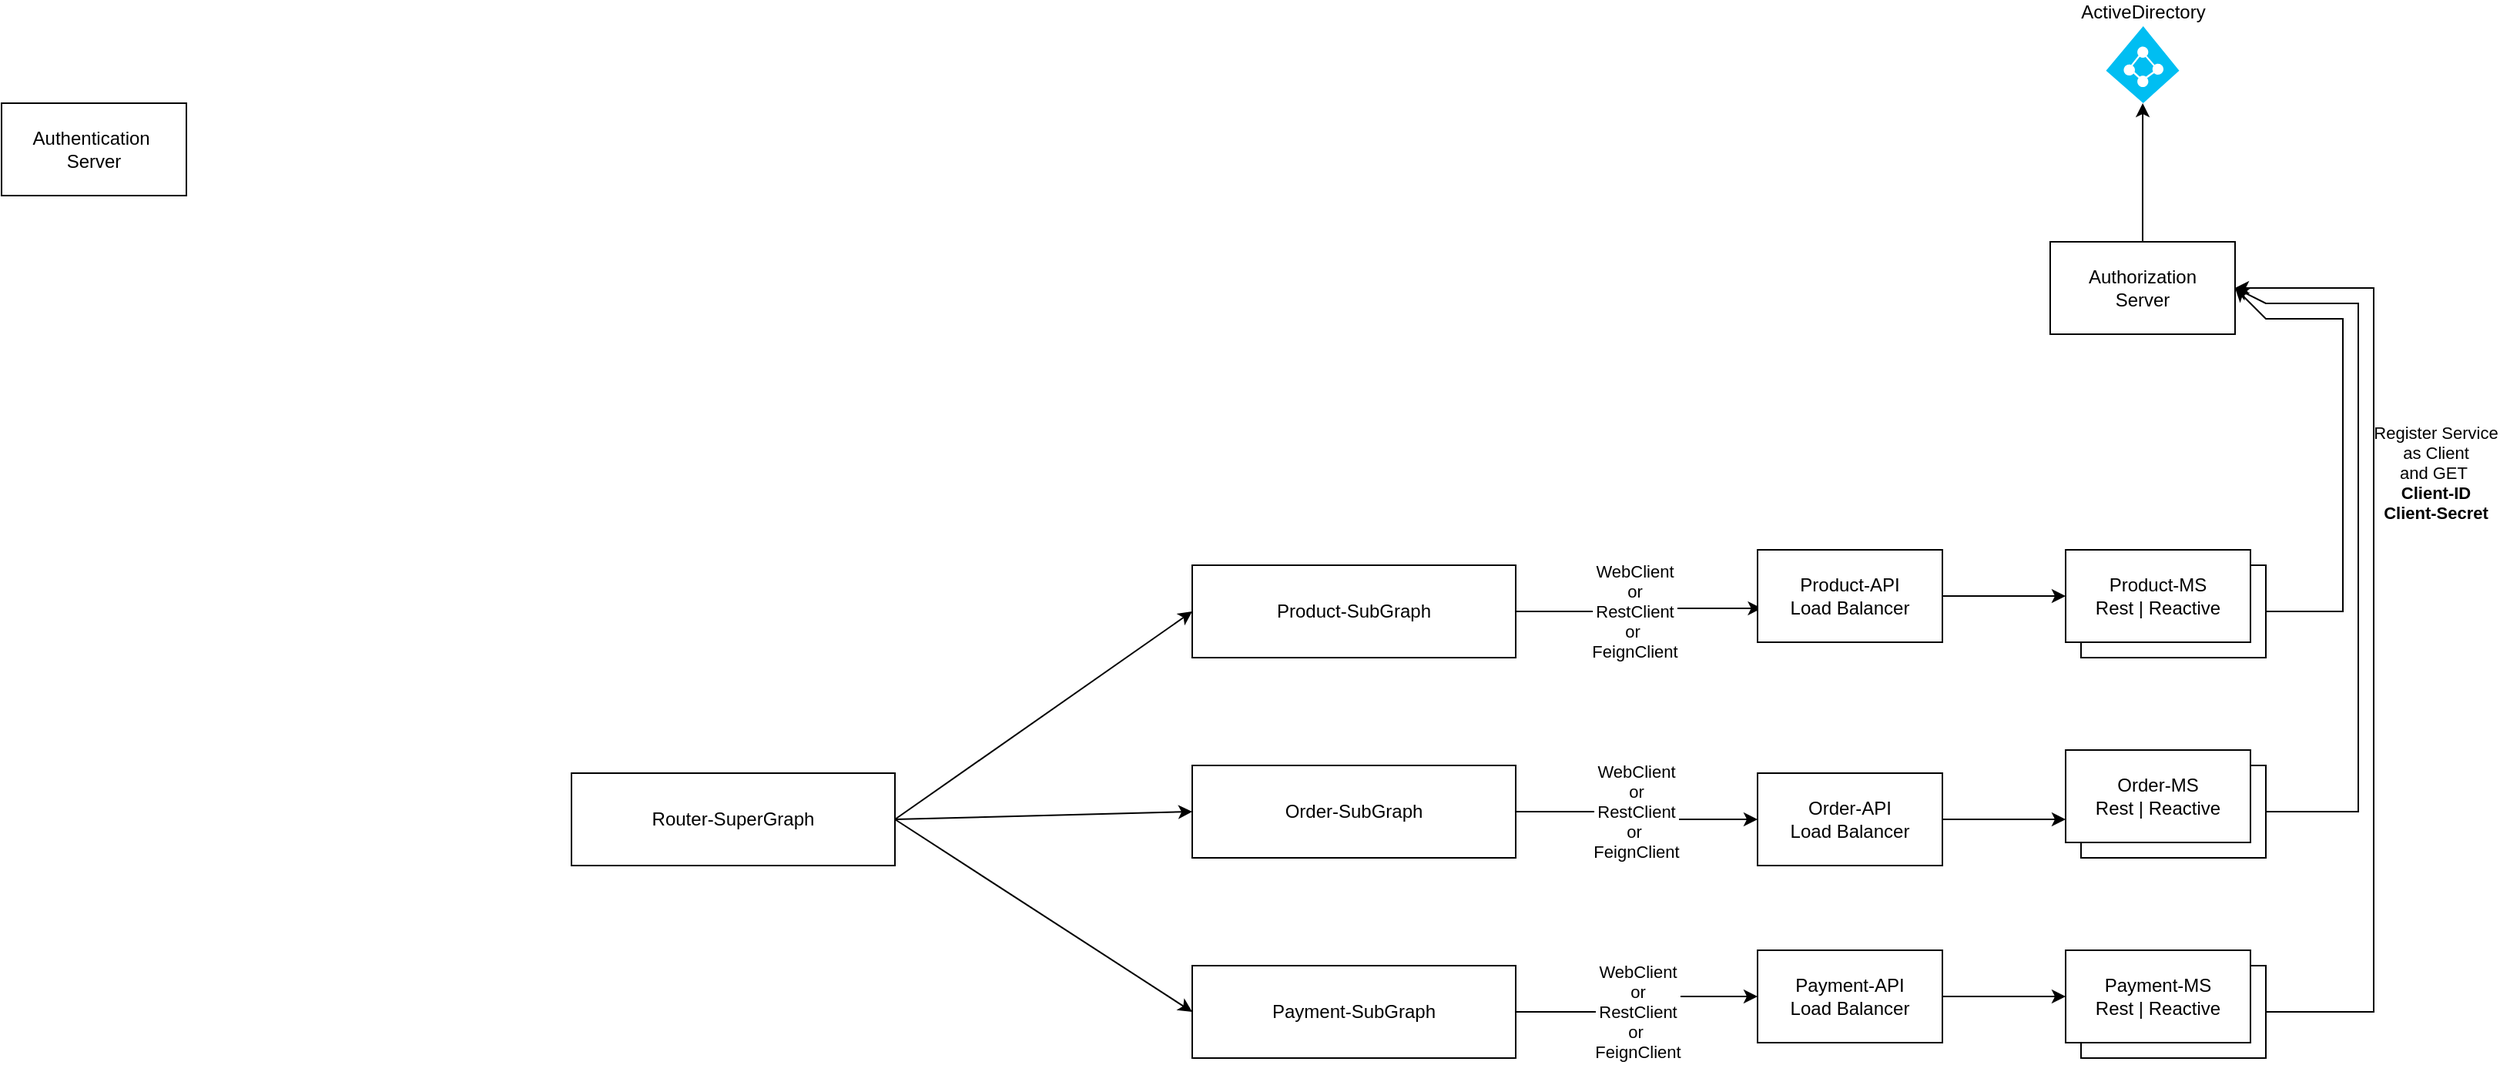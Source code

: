 <mxfile version="27.2.0">
  <diagram name="Page-1" id="CBk7roLamCVoZusPBPZk">
    <mxGraphModel dx="2587" dy="1978" grid="1" gridSize="10" guides="1" tooltips="1" connect="1" arrows="1" fold="1" page="1" pageScale="1" pageWidth="850" pageHeight="1100" math="0" shadow="0">
      <root>
        <mxCell id="0" />
        <mxCell id="1" parent="0" />
        <mxCell id="xhv_hJWSGgYIQjWlP3cV-11" style="edgeStyle=orthogonalEdgeStyle;rounded=0;orthogonalLoop=1;jettySize=auto;html=1;" parent="1" source="xhv_hJWSGgYIQjWlP3cV-1" target="xhv_hJWSGgYIQjWlP3cV-10" edge="1">
          <mxGeometry relative="1" as="geometry" />
        </mxCell>
        <mxCell id="xhv_hJWSGgYIQjWlP3cV-1" value="Authorization&lt;div&gt;Server&lt;/div&gt;" style="rounded=0;whiteSpace=wrap;html=1;" parent="1" vertex="1">
          <mxGeometry x="710" y="40" width="120" height="60" as="geometry" />
        </mxCell>
        <mxCell id="xhv_hJWSGgYIQjWlP3cV-2" value="Authentication&amp;nbsp;&lt;div&gt;Server&lt;/div&gt;" style="rounded=0;whiteSpace=wrap;html=1;" parent="1" vertex="1">
          <mxGeometry x="-620" y="-50" width="120" height="60" as="geometry" />
        </mxCell>
        <mxCell id="xhv_hJWSGgYIQjWlP3cV-4" value="Order-MS&lt;br&gt;Rest | Reactive" style="rounded=0;whiteSpace=wrap;html=1;" parent="1" vertex="1">
          <mxGeometry x="730" y="380" width="120" height="60" as="geometry" />
        </mxCell>
        <mxCell id="xhv_hJWSGgYIQjWlP3cV-5" value="Payment-MS&lt;br&gt;Rest | Reactive" style="rounded=0;whiteSpace=wrap;html=1;" parent="1" vertex="1">
          <mxGeometry x="730" y="510" width="120" height="60" as="geometry" />
        </mxCell>
        <mxCell id="xhv_hJWSGgYIQjWlP3cV-6" value="" style="endArrow=classic;html=1;rounded=0;exitX=1;exitY=0.5;exitDx=0;exitDy=0;entryX=1;entryY=0.5;entryDx=0;entryDy=0;" parent="1" source="xhv_hJWSGgYIQjWlP3cV-3" target="xhv_hJWSGgYIQjWlP3cV-1" edge="1">
          <mxGeometry width="50" height="50" relative="1" as="geometry">
            <mxPoint x="640" y="210" as="sourcePoint" />
            <mxPoint x="690" y="160" as="targetPoint" />
            <Array as="points">
              <mxPoint x="900" y="280" />
              <mxPoint x="900" y="90" />
              <mxPoint x="850" y="90" />
            </Array>
          </mxGeometry>
        </mxCell>
        <mxCell id="xhv_hJWSGgYIQjWlP3cV-9" value="Register Service&lt;div&gt;as&amp;nbsp;&lt;span style=&quot;background-color: light-dark(#ffffff, var(--ge-dark-color, #121212)); color: light-dark(rgb(0, 0, 0), rgb(255, 255, 255));&quot;&gt;Client&lt;/span&gt;&lt;/div&gt;&lt;div&gt;and GET&amp;nbsp;&lt;/div&gt;&lt;div&gt;&lt;b&gt;Client-ID&lt;/b&gt;&lt;/div&gt;&lt;div&gt;&lt;b&gt;Client-Secret&lt;/b&gt;&lt;/div&gt;" style="edgeLabel;html=1;align=center;verticalAlign=middle;resizable=0;points=[];" parent="xhv_hJWSGgYIQjWlP3cV-6" vertex="1" connectable="0">
          <mxGeometry x="-0.088" relative="1" as="geometry">
            <mxPoint x="60" y="5" as="offset" />
          </mxGeometry>
        </mxCell>
        <mxCell id="xhv_hJWSGgYIQjWlP3cV-8" value="" style="endArrow=classic;html=1;rounded=0;exitX=1;exitY=0.5;exitDx=0;exitDy=0;entryX=1;entryY=0.5;entryDx=0;entryDy=0;" parent="1" source="xhv_hJWSGgYIQjWlP3cV-4" target="xhv_hJWSGgYIQjWlP3cV-1" edge="1">
          <mxGeometry width="50" height="50" relative="1" as="geometry">
            <mxPoint x="793" y="316" as="sourcePoint" />
            <mxPoint x="790" y="180" as="targetPoint" />
            <Array as="points">
              <mxPoint x="910" y="410" />
              <mxPoint x="910" y="80" />
              <mxPoint x="850" y="80" />
            </Array>
          </mxGeometry>
        </mxCell>
        <mxCell id="xhv_hJWSGgYIQjWlP3cV-10" value="ActiveDirectory" style="verticalLabelPosition=top;html=1;verticalAlign=bottom;align=center;strokeColor=none;fillColor=#00BEF2;shape=mxgraph.azure.azure_active_directory;labelPosition=center;" parent="1" vertex="1">
          <mxGeometry x="746.25" y="-100" width="47.5" height="50" as="geometry" />
        </mxCell>
        <mxCell id="axnlmVdyYYH2qkqb2qAq-1" value="" style="endArrow=classic;html=1;rounded=0;exitX=1;exitY=0.5;exitDx=0;exitDy=0;entryX=1;entryY=0.5;entryDx=0;entryDy=0;" edge="1" parent="1" source="xhv_hJWSGgYIQjWlP3cV-5" target="xhv_hJWSGgYIQjWlP3cV-1">
          <mxGeometry width="50" height="50" relative="1" as="geometry">
            <mxPoint x="790" y="510" as="sourcePoint" />
            <mxPoint x="790" y="100" as="targetPoint" />
            <Array as="points">
              <mxPoint x="920" y="540" />
              <mxPoint x="920" y="70" />
            </Array>
          </mxGeometry>
        </mxCell>
        <mxCell id="xhv_hJWSGgYIQjWlP3cV-3" value="Product-MS&lt;br&gt;Rest | Reactive" style="rounded=0;whiteSpace=wrap;html=1;" parent="1" vertex="1">
          <mxGeometry x="730" y="250" width="120" height="60" as="geometry" />
        </mxCell>
        <mxCell id="axnlmVdyYYH2qkqb2qAq-8" style="edgeStyle=orthogonalEdgeStyle;rounded=0;orthogonalLoop=1;jettySize=auto;html=1;entryX=0.023;entryY=0.633;entryDx=0;entryDy=0;entryPerimeter=0;" edge="1" parent="1" source="axnlmVdyYYH2qkqb2qAq-2" target="axnlmVdyYYH2qkqb2qAq-19">
          <mxGeometry relative="1" as="geometry">
            <mxPoint x="370" y="150" as="targetPoint" />
          </mxGeometry>
        </mxCell>
        <mxCell id="axnlmVdyYYH2qkqb2qAq-9" value="WebClient&lt;div&gt;or&lt;/div&gt;&lt;div&gt;RestClient&lt;/div&gt;&lt;div&gt;or&amp;nbsp;&lt;/div&gt;&lt;div&gt;Feign&lt;span style=&quot;background-color: light-dark(#ffffff, var(--ge-dark-color, #121212)); color: light-dark(rgb(0, 0, 0), rgb(255, 255, 255));&quot;&gt;Client&lt;/span&gt;&lt;/div&gt;" style="edgeLabel;html=1;align=center;verticalAlign=middle;resizable=0;points=[];" vertex="1" connectable="0" parent="axnlmVdyYYH2qkqb2qAq-8">
          <mxGeometry x="-0.231" y="1" relative="1" as="geometry">
            <mxPoint x="15" y="1" as="offset" />
          </mxGeometry>
        </mxCell>
        <mxCell id="axnlmVdyYYH2qkqb2qAq-2" value="Product-SubGraph" style="rounded=0;whiteSpace=wrap;html=1;" vertex="1" parent="1">
          <mxGeometry x="153" y="250" width="210" height="60" as="geometry" />
        </mxCell>
        <mxCell id="axnlmVdyYYH2qkqb2qAq-6" value="Order-SubGraph" style="rounded=0;whiteSpace=wrap;html=1;" vertex="1" parent="1">
          <mxGeometry x="153" y="380" width="210" height="60" as="geometry" />
        </mxCell>
        <mxCell id="axnlmVdyYYH2qkqb2qAq-7" value="Payment-SubGraph" style="rounded=0;whiteSpace=wrap;html=1;" vertex="1" parent="1">
          <mxGeometry x="153" y="510" width="210" height="60" as="geometry" />
        </mxCell>
        <mxCell id="axnlmVdyYYH2qkqb2qAq-24" style="edgeStyle=orthogonalEdgeStyle;rounded=0;orthogonalLoop=1;jettySize=auto;html=1;entryX=0;entryY=0.75;entryDx=0;entryDy=0;" edge="1" parent="1" source="axnlmVdyYYH2qkqb2qAq-17" target="axnlmVdyYYH2qkqb2qAq-21">
          <mxGeometry relative="1" as="geometry" />
        </mxCell>
        <mxCell id="axnlmVdyYYH2qkqb2qAq-17" value="Order-API&lt;div&gt;Load Balancer&lt;/div&gt;" style="rounded=0;whiteSpace=wrap;html=1;" vertex="1" parent="1">
          <mxGeometry x="520" y="385" width="120" height="60" as="geometry" />
        </mxCell>
        <mxCell id="axnlmVdyYYH2qkqb2qAq-25" style="edgeStyle=orthogonalEdgeStyle;rounded=0;orthogonalLoop=1;jettySize=auto;html=1;" edge="1" parent="1" source="axnlmVdyYYH2qkqb2qAq-18" target="axnlmVdyYYH2qkqb2qAq-22">
          <mxGeometry relative="1" as="geometry" />
        </mxCell>
        <mxCell id="axnlmVdyYYH2qkqb2qAq-18" value="Payment-API&lt;div&gt;Load Balancer&lt;/div&gt;" style="rounded=0;whiteSpace=wrap;html=1;" vertex="1" parent="1">
          <mxGeometry x="520" y="500" width="120" height="60" as="geometry" />
        </mxCell>
        <mxCell id="axnlmVdyYYH2qkqb2qAq-23" style="edgeStyle=orthogonalEdgeStyle;rounded=0;orthogonalLoop=1;jettySize=auto;html=1;entryX=0;entryY=0.5;entryDx=0;entryDy=0;" edge="1" parent="1" source="axnlmVdyYYH2qkqb2qAq-19" target="axnlmVdyYYH2qkqb2qAq-20">
          <mxGeometry relative="1" as="geometry" />
        </mxCell>
        <mxCell id="axnlmVdyYYH2qkqb2qAq-19" value="Product-API&lt;div&gt;Load Balancer&lt;/div&gt;" style="rounded=0;whiteSpace=wrap;html=1;" vertex="1" parent="1">
          <mxGeometry x="520" y="240" width="120" height="60" as="geometry" />
        </mxCell>
        <mxCell id="axnlmVdyYYH2qkqb2qAq-20" value="Product-MS&lt;br&gt;Rest | Reactive" style="rounded=0;whiteSpace=wrap;html=1;" vertex="1" parent="1">
          <mxGeometry x="720" y="240" width="120" height="60" as="geometry" />
        </mxCell>
        <mxCell id="axnlmVdyYYH2qkqb2qAq-21" value="Order-MS&lt;br&gt;Rest | Reactive" style="rounded=0;whiteSpace=wrap;html=1;" vertex="1" parent="1">
          <mxGeometry x="720" y="370" width="120" height="60" as="geometry" />
        </mxCell>
        <mxCell id="axnlmVdyYYH2qkqb2qAq-22" value="Payment-MS&lt;br&gt;Rest | Reactive" style="rounded=0;whiteSpace=wrap;html=1;" vertex="1" parent="1">
          <mxGeometry x="720" y="500" width="120" height="60" as="geometry" />
        </mxCell>
        <mxCell id="axnlmVdyYYH2qkqb2qAq-26" style="edgeStyle=orthogonalEdgeStyle;rounded=0;orthogonalLoop=1;jettySize=auto;html=1;entryX=0;entryY=0.5;entryDx=0;entryDy=0;exitX=1;exitY=0.5;exitDx=0;exitDy=0;" edge="1" parent="1" source="axnlmVdyYYH2qkqb2qAq-6" target="axnlmVdyYYH2qkqb2qAq-17">
          <mxGeometry relative="1" as="geometry">
            <mxPoint x="345" y="406.5" as="sourcePoint" />
            <mxPoint x="505" y="404.5" as="targetPoint" />
          </mxGeometry>
        </mxCell>
        <mxCell id="axnlmVdyYYH2qkqb2qAq-27" value="WebClient&lt;div&gt;or&lt;/div&gt;&lt;div&gt;RestClient&lt;/div&gt;&lt;div&gt;or&amp;nbsp;&lt;/div&gt;&lt;div&gt;Feign&lt;span style=&quot;background-color: light-dark(#ffffff, var(--ge-dark-color, #121212)); color: light-dark(rgb(0, 0, 0), rgb(255, 255, 255));&quot;&gt;Client&lt;/span&gt;&lt;/div&gt;" style="edgeLabel;html=1;align=center;verticalAlign=middle;resizable=0;points=[];" vertex="1" connectable="0" parent="axnlmVdyYYH2qkqb2qAq-26">
          <mxGeometry x="-0.231" y="1" relative="1" as="geometry">
            <mxPoint x="15" y="1" as="offset" />
          </mxGeometry>
        </mxCell>
        <mxCell id="axnlmVdyYYH2qkqb2qAq-28" style="edgeStyle=orthogonalEdgeStyle;rounded=0;orthogonalLoop=1;jettySize=auto;html=1;entryX=0;entryY=0.5;entryDx=0;entryDy=0;exitX=1;exitY=0.5;exitDx=0;exitDy=0;" edge="1" parent="1" source="axnlmVdyYYH2qkqb2qAq-7" target="axnlmVdyYYH2qkqb2qAq-18">
          <mxGeometry relative="1" as="geometry">
            <mxPoint x="400" y="525" as="sourcePoint" />
            <mxPoint x="557" y="530" as="targetPoint" />
          </mxGeometry>
        </mxCell>
        <mxCell id="axnlmVdyYYH2qkqb2qAq-29" value="WebClient&lt;div&gt;or&lt;/div&gt;&lt;div&gt;RestClient&lt;/div&gt;&lt;div&gt;or&amp;nbsp;&lt;/div&gt;&lt;div&gt;Feign&lt;span style=&quot;background-color: light-dark(#ffffff, var(--ge-dark-color, #121212)); color: light-dark(rgb(0, 0, 0), rgb(255, 255, 255));&quot;&gt;Client&lt;/span&gt;&lt;/div&gt;" style="edgeLabel;html=1;align=center;verticalAlign=middle;resizable=0;points=[];" vertex="1" connectable="0" parent="axnlmVdyYYH2qkqb2qAq-28">
          <mxGeometry x="-0.231" y="1" relative="1" as="geometry">
            <mxPoint x="15" y="1" as="offset" />
          </mxGeometry>
        </mxCell>
        <mxCell id="axnlmVdyYYH2qkqb2qAq-32" value="Router-SuperGraph" style="rounded=0;whiteSpace=wrap;html=1;" vertex="1" parent="1">
          <mxGeometry x="-250" y="385" width="210" height="60" as="geometry" />
        </mxCell>
        <mxCell id="axnlmVdyYYH2qkqb2qAq-33" value="" style="endArrow=classic;html=1;rounded=0;entryX=0;entryY=0.5;entryDx=0;entryDy=0;exitX=1;exitY=0.5;exitDx=0;exitDy=0;" edge="1" parent="1" source="axnlmVdyYYH2qkqb2qAq-32" target="axnlmVdyYYH2qkqb2qAq-2">
          <mxGeometry width="50" height="50" relative="1" as="geometry">
            <mxPoint x="20" y="340" as="sourcePoint" />
            <mxPoint x="70" y="290" as="targetPoint" />
          </mxGeometry>
        </mxCell>
        <mxCell id="axnlmVdyYYH2qkqb2qAq-34" value="" style="endArrow=classic;html=1;rounded=0;entryX=0;entryY=0.5;entryDx=0;entryDy=0;exitX=1;exitY=0.5;exitDx=0;exitDy=0;" edge="1" parent="1" source="axnlmVdyYYH2qkqb2qAq-32" target="axnlmVdyYYH2qkqb2qAq-6">
          <mxGeometry width="50" height="50" relative="1" as="geometry">
            <mxPoint x="-40" y="555" as="sourcePoint" />
            <mxPoint x="153" y="420" as="targetPoint" />
          </mxGeometry>
        </mxCell>
        <mxCell id="axnlmVdyYYH2qkqb2qAq-35" value="" style="endArrow=classic;html=1;rounded=0;entryX=0;entryY=0.5;entryDx=0;entryDy=0;exitX=1;exitY=0.5;exitDx=0;exitDy=0;" edge="1" parent="1" source="axnlmVdyYYH2qkqb2qAq-32" target="axnlmVdyYYH2qkqb2qAq-7">
          <mxGeometry width="50" height="50" relative="1" as="geometry">
            <mxPoint x="-50" y="415" as="sourcePoint" />
            <mxPoint x="143" y="410" as="targetPoint" />
          </mxGeometry>
        </mxCell>
      </root>
    </mxGraphModel>
  </diagram>
</mxfile>

